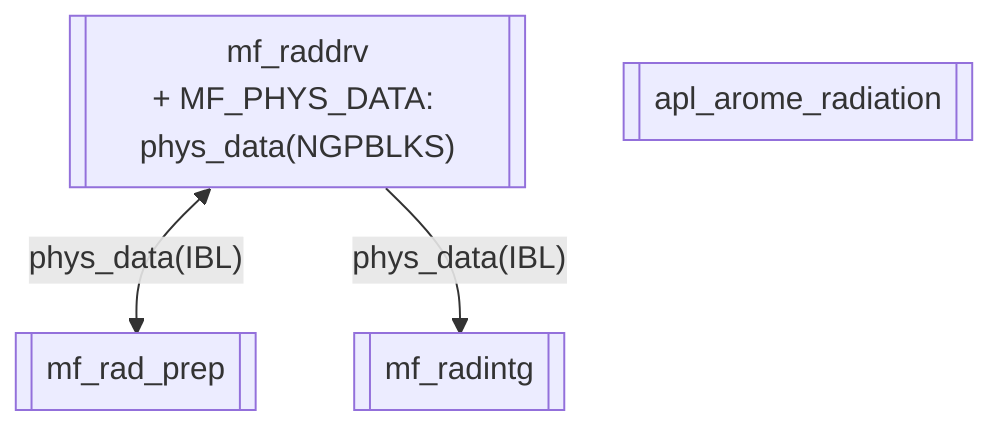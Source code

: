flowchart TD

mf_raddrv@{ shape: subproc, label: "mf_raddrv</br>+ MF_PHYS_DATA: phys_data(NGPBLKS)"}
mf_rad_prep@{ shape: subproc, label: "mf_rad_prep"}
mf_radintg@{ shape: subproc, label: "mf_radintg"}
apl_arome_radiation@{ shape: subproc, label: "apl_arome_radiation"}

mf_raddrv  <-- phys_data(IBL) --> mf_rad_prep
mf_raddrv  -- phys_data(IBL) --> mf_radintg